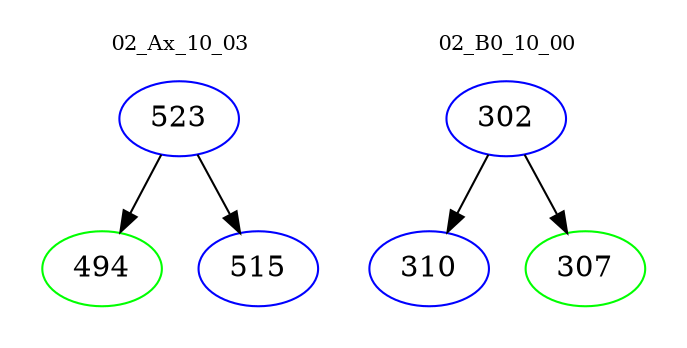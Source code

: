 digraph{
subgraph cluster_0 {
color = white
label = "02_Ax_10_03";
fontsize=10;
T0_523 [label="523", color="blue"]
T0_523 -> T0_494 [color="black"]
T0_494 [label="494", color="green"]
T0_523 -> T0_515 [color="black"]
T0_515 [label="515", color="blue"]
}
subgraph cluster_1 {
color = white
label = "02_B0_10_00";
fontsize=10;
T1_302 [label="302", color="blue"]
T1_302 -> T1_310 [color="black"]
T1_310 [label="310", color="blue"]
T1_302 -> T1_307 [color="black"]
T1_307 [label="307", color="green"]
}
}

